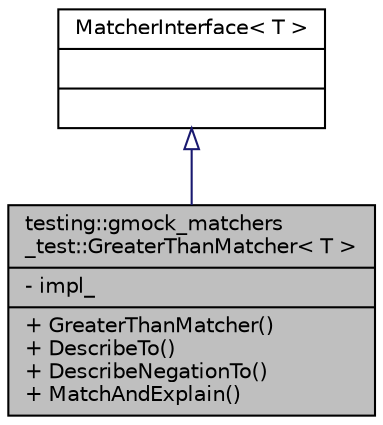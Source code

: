 digraph "testing::gmock_matchers_test::GreaterThanMatcher&lt; T &gt;"
{
 // LATEX_PDF_SIZE
  bgcolor="transparent";
  edge [fontname="Helvetica",fontsize="10",labelfontname="Helvetica",labelfontsize="10"];
  node [fontname="Helvetica",fontsize="10",shape=record];
  Node1 [label="{testing::gmock_matchers\l_test::GreaterThanMatcher\< T \>\n|- impl_\l|+ GreaterThanMatcher()\l+ DescribeTo()\l+ DescribeNegationTo()\l+ MatchAndExplain()\l}",height=0.2,width=0.4,color="black", fillcolor="grey75", style="filled", fontcolor="black",tooltip=" "];
  Node2 -> Node1 [dir="back",color="midnightblue",fontsize="10",style="solid",arrowtail="onormal",fontname="Helvetica"];
  Node2 [label="{MatcherInterface\< T \>\n||}",height=0.2,width=0.4,color="black",URL="$classMatcherInterface.html",tooltip=" "];
}
